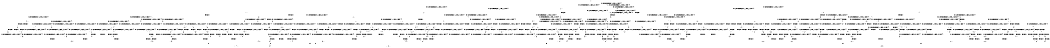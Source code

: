 digraph BCG {
size = "7, 10.5";
center = TRUE;
node [shape = circle];
0 [peripheries = 2];
0 -> 1 [label = "EX !0 !ATOMIC_EXCH_BRANCH (1, +1, TRUE, +0, 2, TRUE) !{0}"];
0 -> 2 [label = "EX !2 !ATOMIC_EXCH_BRANCH (1, +0, TRUE, +0, 1, TRUE) !{0}"];
0 -> 3 [label = "EX !1 !ATOMIC_EXCH_BRANCH (1, +0, FALSE, +0, 3, TRUE) !{0}"];
0 -> 4 [label = "EX !0 !ATOMIC_EXCH_BRANCH (1, +1, TRUE, +0, 2, TRUE) !{0}"];
1 -> 5 [label = "EX !2 !ATOMIC_EXCH_BRANCH (1, +0, TRUE, +0, 1, FALSE) !{0}"];
1 -> 6 [label = "EX !1 !ATOMIC_EXCH_BRANCH (1, +0, FALSE, +0, 3, FALSE) !{0}"];
1 -> 7 [label = "TERMINATE !0"];
2 -> 2 [label = "EX !2 !ATOMIC_EXCH_BRANCH (1, +0, TRUE, +0, 1, TRUE) !{0}"];
2 -> 8 [label = "EX !0 !ATOMIC_EXCH_BRANCH (1, +1, TRUE, +0, 2, TRUE) !{0}"];
2 -> 9 [label = "EX !1 !ATOMIC_EXCH_BRANCH (1, +0, FALSE, +0, 3, TRUE) !{0}"];
2 -> 10 [label = "EX !0 !ATOMIC_EXCH_BRANCH (1, +1, TRUE, +0, 2, TRUE) !{0}"];
3 -> 11 [label = "EX !0 !ATOMIC_EXCH_BRANCH (1, +1, TRUE, +0, 2, TRUE) !{0}"];
3 -> 12 [label = "EX !2 !ATOMIC_EXCH_BRANCH (1, +0, TRUE, +0, 1, TRUE) !{0}"];
3 -> 13 [label = "TERMINATE !1"];
3 -> 14 [label = "EX !0 !ATOMIC_EXCH_BRANCH (1, +1, TRUE, +0, 2, TRUE) !{0}"];
4 -> 15 [label = "EX !2 !ATOMIC_EXCH_BRANCH (1, +0, TRUE, +0, 1, FALSE) !{0}"];
4 -> 16 [label = "EX !1 !ATOMIC_EXCH_BRANCH (1, +0, FALSE, +0, 3, FALSE) !{0}"];
4 -> 17 [label = "TERMINATE !0"];
5 -> 18 [label = "EX !1 !ATOMIC_EXCH_BRANCH (1, +0, FALSE, +0, 3, TRUE) !{0}"];
5 -> 19 [label = "TERMINATE !0"];
5 -> 20 [label = "TERMINATE !2"];
6 -> 21 [label = "EX !1 !ATOMIC_EXCH_BRANCH (1, +1, TRUE, +0, 3, FALSE) !{0}"];
6 -> 22 [label = "EX !2 !ATOMIC_EXCH_BRANCH (1, +0, TRUE, +0, 1, FALSE) !{0}"];
6 -> 23 [label = "TERMINATE !0"];
7 -> 24 [label = "EX !1 !ATOMIC_EXCH_BRANCH (1, +0, FALSE, +0, 3, FALSE) !{1}"];
7 -> 25 [label = "EX !2 !ATOMIC_EXCH_BRANCH (1, +0, TRUE, +0, 1, FALSE) !{1}"];
7 -> 26 [label = "EX !1 !ATOMIC_EXCH_BRANCH (1, +0, FALSE, +0, 3, FALSE) !{1}"];
8 -> 5 [label = "EX !2 !ATOMIC_EXCH_BRANCH (1, +0, TRUE, +0, 1, FALSE) !{0}"];
8 -> 27 [label = "EX !1 !ATOMIC_EXCH_BRANCH (1, +0, FALSE, +0, 3, FALSE) !{0}"];
8 -> 28 [label = "TERMINATE !0"];
9 -> 12 [label = "EX !2 !ATOMIC_EXCH_BRANCH (1, +0, TRUE, +0, 1, TRUE) !{0}"];
9 -> 29 [label = "EX !0 !ATOMIC_EXCH_BRANCH (1, +1, TRUE, +0, 2, TRUE) !{0}"];
9 -> 30 [label = "TERMINATE !1"];
9 -> 31 [label = "EX !0 !ATOMIC_EXCH_BRANCH (1, +1, TRUE, +0, 2, TRUE) !{0}"];
10 -> 15 [label = "EX !2 !ATOMIC_EXCH_BRANCH (1, +0, TRUE, +0, 1, FALSE) !{0}"];
10 -> 32 [label = "EX !1 !ATOMIC_EXCH_BRANCH (1, +0, FALSE, +0, 3, FALSE) !{0}"];
10 -> 33 [label = "TERMINATE !0"];
11 -> 34 [label = "EX !2 !ATOMIC_EXCH_BRANCH (1, +0, TRUE, +0, 1, FALSE) !{0}"];
11 -> 35 [label = "TERMINATE !0"];
11 -> 36 [label = "TERMINATE !1"];
12 -> 12 [label = "EX !2 !ATOMIC_EXCH_BRANCH (1, +0, TRUE, +0, 1, TRUE) !{0}"];
12 -> 29 [label = "EX !0 !ATOMIC_EXCH_BRANCH (1, +1, TRUE, +0, 2, TRUE) !{0}"];
12 -> 30 [label = "TERMINATE !1"];
12 -> 31 [label = "EX !0 !ATOMIC_EXCH_BRANCH (1, +1, TRUE, +0, 2, TRUE) !{0}"];
13 -> 37 [label = "EX !0 !ATOMIC_EXCH_BRANCH (1, +1, TRUE, +0, 2, TRUE) !{0}"];
13 -> 38 [label = "EX !2 !ATOMIC_EXCH_BRANCH (1, +0, TRUE, +0, 1, TRUE) !{0}"];
13 -> 39 [label = "EX !0 !ATOMIC_EXCH_BRANCH (1, +1, TRUE, +0, 2, TRUE) !{0}"];
14 -> 40 [label = "EX !2 !ATOMIC_EXCH_BRANCH (1, +0, TRUE, +0, 1, FALSE) !{0}"];
14 -> 41 [label = "TERMINATE !0"];
14 -> 42 [label = "TERMINATE !1"];
15 -> 43 [label = "EX !1 !ATOMIC_EXCH_BRANCH (1, +0, FALSE, +0, 3, TRUE) !{0}"];
15 -> 44 [label = "TERMINATE !0"];
15 -> 45 [label = "TERMINATE !2"];
16 -> 46 [label = "EX !1 !ATOMIC_EXCH_BRANCH (1, +1, TRUE, +0, 3, FALSE) !{0}"];
16 -> 47 [label = "EX !2 !ATOMIC_EXCH_BRANCH (1, +0, TRUE, +0, 1, FALSE) !{0}"];
16 -> 48 [label = "TERMINATE !0"];
17 -> 49 [label = "EX !1 !ATOMIC_EXCH_BRANCH (1, +0, FALSE, +0, 3, FALSE) !{1}"];
17 -> 50 [label = "EX !2 !ATOMIC_EXCH_BRANCH (1, +0, TRUE, +0, 1, FALSE) !{1}"];
18 -> 51 [label = "TERMINATE !0"];
18 -> 52 [label = "TERMINATE !2"];
18 -> 53 [label = "TERMINATE !1"];
19 -> 54 [label = "EX !1 !ATOMIC_EXCH_BRANCH (1, +0, FALSE, +0, 3, TRUE) !{1}"];
19 -> 55 [label = "TERMINATE !2"];
19 -> 56 [label = "EX !1 !ATOMIC_EXCH_BRANCH (1, +0, FALSE, +0, 3, TRUE) !{1}"];
20 -> 57 [label = "EX !1 !ATOMIC_EXCH_BRANCH (1, +0, FALSE, +0, 3, TRUE) !{0}"];
20 -> 58 [label = "TERMINATE !0"];
21 -> 34 [label = "EX !2 !ATOMIC_EXCH_BRANCH (1, +0, TRUE, +0, 1, FALSE) !{0}"];
21 -> 35 [label = "TERMINATE !0"];
21 -> 36 [label = "TERMINATE !1"];
22 -> 59 [label = "EX !1 !ATOMIC_EXCH_BRANCH (1, +1, TRUE, +0, 3, TRUE) !{0}"];
22 -> 60 [label = "TERMINATE !0"];
22 -> 61 [label = "TERMINATE !2"];
23 -> 62 [label = "EX !1 !ATOMIC_EXCH_BRANCH (1, +1, TRUE, +0, 3, FALSE) !{1}"];
23 -> 63 [label = "EX !2 !ATOMIC_EXCH_BRANCH (1, +0, TRUE, +0, 1, FALSE) !{1}"];
23 -> 64 [label = "EX !1 !ATOMIC_EXCH_BRANCH (1, +1, TRUE, +0, 3, FALSE) !{1}"];
24 -> 62 [label = "EX !1 !ATOMIC_EXCH_BRANCH (1, +1, TRUE, +0, 3, FALSE) !{1}"];
24 -> 63 [label = "EX !2 !ATOMIC_EXCH_BRANCH (1, +0, TRUE, +0, 1, FALSE) !{1}"];
24 -> 64 [label = "EX !1 !ATOMIC_EXCH_BRANCH (1, +1, TRUE, +0, 3, FALSE) !{1}"];
25 -> 54 [label = "EX !1 !ATOMIC_EXCH_BRANCH (1, +0, FALSE, +0, 3, TRUE) !{1}"];
25 -> 55 [label = "TERMINATE !2"];
25 -> 56 [label = "EX !1 !ATOMIC_EXCH_BRANCH (1, +0, FALSE, +0, 3, TRUE) !{1}"];
26 -> 65 [label = "EX !2 !ATOMIC_EXCH_BRANCH (1, +0, TRUE, +0, 1, FALSE) !{1}"];
26 -> 64 [label = "EX !1 !ATOMIC_EXCH_BRANCH (1, +1, TRUE, +0, 3, FALSE) !{1}"];
27 -> 66 [label = "EX !1 !ATOMIC_EXCH_BRANCH (1, +1, TRUE, +0, 3, FALSE) !{0}"];
27 -> 22 [label = "EX !2 !ATOMIC_EXCH_BRANCH (1, +0, TRUE, +0, 1, FALSE) !{0}"];
27 -> 67 [label = "TERMINATE !0"];
28 -> 25 [label = "EX !2 !ATOMIC_EXCH_BRANCH (1, +0, TRUE, +0, 1, FALSE) !{1}"];
28 -> 68 [label = "EX !1 !ATOMIC_EXCH_BRANCH (1, +0, FALSE, +0, 3, FALSE) !{1}"];
28 -> 69 [label = "EX !1 !ATOMIC_EXCH_BRANCH (1, +0, FALSE, +0, 3, FALSE) !{1}"];
29 -> 34 [label = "EX !2 !ATOMIC_EXCH_BRANCH (1, +0, TRUE, +0, 1, FALSE) !{0}"];
29 -> 70 [label = "TERMINATE !0"];
29 -> 71 [label = "TERMINATE !1"];
30 -> 38 [label = "EX !2 !ATOMIC_EXCH_BRANCH (1, +0, TRUE, +0, 1, TRUE) !{0}"];
30 -> 72 [label = "EX !0 !ATOMIC_EXCH_BRANCH (1, +1, TRUE, +0, 2, TRUE) !{0}"];
30 -> 73 [label = "EX !0 !ATOMIC_EXCH_BRANCH (1, +1, TRUE, +0, 2, TRUE) !{0}"];
31 -> 40 [label = "EX !2 !ATOMIC_EXCH_BRANCH (1, +0, TRUE, +0, 1, FALSE) !{0}"];
31 -> 74 [label = "TERMINATE !0"];
31 -> 75 [label = "TERMINATE !1"];
32 -> 76 [label = "EX !1 !ATOMIC_EXCH_BRANCH (1, +1, TRUE, +0, 3, FALSE) !{0}"];
32 -> 47 [label = "EX !2 !ATOMIC_EXCH_BRANCH (1, +0, TRUE, +0, 1, FALSE) !{0}"];
32 -> 77 [label = "TERMINATE !0"];
33 -> 50 [label = "EX !2 !ATOMIC_EXCH_BRANCH (1, +0, TRUE, +0, 1, FALSE) !{1}"];
33 -> 78 [label = "EX !1 !ATOMIC_EXCH_BRANCH (1, +0, FALSE, +0, 3, FALSE) !{1}"];
34 -> 51 [label = "TERMINATE !0"];
34 -> 52 [label = "TERMINATE !2"];
34 -> 53 [label = "TERMINATE !1"];
35 -> 79 [label = "EX !2 !ATOMIC_EXCH_BRANCH (1, +0, TRUE, +0, 1, FALSE) !{1}"];
35 -> 80 [label = "TERMINATE !1"];
36 -> 81 [label = "EX !2 !ATOMIC_EXCH_BRANCH (1, +0, TRUE, +0, 1, FALSE) !{0}"];
36 -> 82 [label = "TERMINATE !0"];
37 -> 81 [label = "EX !2 !ATOMIC_EXCH_BRANCH (1, +0, TRUE, +0, 1, FALSE) !{0}"];
37 -> 82 [label = "TERMINATE !0"];
38 -> 38 [label = "EX !2 !ATOMIC_EXCH_BRANCH (1, +0, TRUE, +0, 1, TRUE) !{0}"];
38 -> 72 [label = "EX !0 !ATOMIC_EXCH_BRANCH (1, +1, TRUE, +0, 2, TRUE) !{0}"];
38 -> 73 [label = "EX !0 !ATOMIC_EXCH_BRANCH (1, +1, TRUE, +0, 2, TRUE) !{0}"];
39 -> 83 [label = "EX !2 !ATOMIC_EXCH_BRANCH (1, +0, TRUE, +0, 1, FALSE) !{0}"];
39 -> 84 [label = "TERMINATE !0"];
40 -> 85 [label = "TERMINATE !0"];
40 -> 86 [label = "TERMINATE !2"];
40 -> 87 [label = "TERMINATE !1"];
41 -> 88 [label = "EX !2 !ATOMIC_EXCH_BRANCH (1, +0, TRUE, +0, 1, FALSE) !{1}"];
41 -> 89 [label = "TERMINATE !1"];
42 -> 83 [label = "EX !2 !ATOMIC_EXCH_BRANCH (1, +0, TRUE, +0, 1, FALSE) !{0}"];
42 -> 84 [label = "TERMINATE !0"];
43 -> 85 [label = "TERMINATE !0"];
43 -> 86 [label = "TERMINATE !2"];
43 -> 87 [label = "TERMINATE !1"];
44 -> 90 [label = "EX !1 !ATOMIC_EXCH_BRANCH (1, +0, FALSE, +0, 3, TRUE) !{1}"];
44 -> 91 [label = "TERMINATE !2"];
45 -> 92 [label = "EX !1 !ATOMIC_EXCH_BRANCH (1, +0, FALSE, +0, 3, TRUE) !{0}"];
45 -> 93 [label = "TERMINATE !0"];
46 -> 40 [label = "EX !2 !ATOMIC_EXCH_BRANCH (1, +0, TRUE, +0, 1, FALSE) !{0}"];
46 -> 41 [label = "TERMINATE !0"];
46 -> 42 [label = "TERMINATE !1"];
47 -> 94 [label = "EX !1 !ATOMIC_EXCH_BRANCH (1, +1, TRUE, +0, 3, TRUE) !{0}"];
47 -> 95 [label = "TERMINATE !0"];
47 -> 96 [label = "TERMINATE !2"];
48 -> 97 [label = "EX !1 !ATOMIC_EXCH_BRANCH (1, +1, TRUE, +0, 3, FALSE) !{1}"];
48 -> 98 [label = "EX !2 !ATOMIC_EXCH_BRANCH (1, +0, TRUE, +0, 1, FALSE) !{1}"];
49 -> 97 [label = "EX !1 !ATOMIC_EXCH_BRANCH (1, +1, TRUE, +0, 3, FALSE) !{1}"];
49 -> 98 [label = "EX !2 !ATOMIC_EXCH_BRANCH (1, +0, TRUE, +0, 1, FALSE) !{1}"];
50 -> 90 [label = "EX !1 !ATOMIC_EXCH_BRANCH (1, +0, FALSE, +0, 3, TRUE) !{1}"];
50 -> 91 [label = "TERMINATE !2"];
51 -> 99 [label = "TERMINATE !2"];
51 -> 100 [label = "TERMINATE !1"];
52 -> 101 [label = "TERMINATE !0"];
52 -> 102 [label = "TERMINATE !1"];
53 -> 103 [label = "TERMINATE !0"];
53 -> 104 [label = "TERMINATE !2"];
54 -> 99 [label = "TERMINATE !2"];
54 -> 100 [label = "TERMINATE !1"];
55 -> 105 [label = "EX !1 !ATOMIC_EXCH_BRANCH (1, +0, FALSE, +0, 3, TRUE) !{1}"];
55 -> 106 [label = "EX !1 !ATOMIC_EXCH_BRANCH (1, +0, FALSE, +0, 3, TRUE) !{1}"];
56 -> 107 [label = "TERMINATE !2"];
56 -> 108 [label = "TERMINATE !1"];
57 -> 101 [label = "TERMINATE !0"];
57 -> 102 [label = "TERMINATE !1"];
58 -> 105 [label = "EX !1 !ATOMIC_EXCH_BRANCH (1, +0, FALSE, +0, 3, TRUE) !{1}"];
58 -> 106 [label = "EX !1 !ATOMIC_EXCH_BRANCH (1, +0, FALSE, +0, 3, TRUE) !{1}"];
59 -> 109 [label = "TERMINATE !0"];
59 -> 110 [label = "TERMINATE !2"];
59 -> 111 [label = "TERMINATE !1"];
60 -> 112 [label = "EX !1 !ATOMIC_EXCH_BRANCH (1, +1, TRUE, +0, 3, TRUE) !{1}"];
60 -> 113 [label = "TERMINATE !2"];
60 -> 114 [label = "EX !1 !ATOMIC_EXCH_BRANCH (1, +1, TRUE, +0, 3, TRUE) !{1}"];
61 -> 115 [label = "EX !1 !ATOMIC_EXCH_BRANCH (1, +1, TRUE, +0, 3, TRUE) !{0}"];
61 -> 116 [label = "TERMINATE !0"];
62 -> 79 [label = "EX !2 !ATOMIC_EXCH_BRANCH (1, +0, TRUE, +0, 1, FALSE) !{1}"];
62 -> 80 [label = "TERMINATE !1"];
63 -> 112 [label = "EX !1 !ATOMIC_EXCH_BRANCH (1, +1, TRUE, +0, 3, TRUE) !{1}"];
63 -> 113 [label = "TERMINATE !2"];
63 -> 114 [label = "EX !1 !ATOMIC_EXCH_BRANCH (1, +1, TRUE, +0, 3, TRUE) !{1}"];
64 -> 117 [label = "EX !2 !ATOMIC_EXCH_BRANCH (1, +0, TRUE, +0, 1, FALSE) !{1}"];
64 -> 118 [label = "TERMINATE !1"];
65 -> 119 [label = "TERMINATE !2"];
65 -> 114 [label = "EX !1 !ATOMIC_EXCH_BRANCH (1, +1, TRUE, +0, 3, TRUE) !{1}"];
66 -> 34 [label = "EX !2 !ATOMIC_EXCH_BRANCH (1, +0, TRUE, +0, 1, FALSE) !{0}"];
66 -> 70 [label = "TERMINATE !0"];
66 -> 71 [label = "TERMINATE !1"];
67 -> 120 [label = "EX !1 !ATOMIC_EXCH_BRANCH (1, +1, TRUE, +0, 3, FALSE) !{1}"];
67 -> 63 [label = "EX !2 !ATOMIC_EXCH_BRANCH (1, +0, TRUE, +0, 1, FALSE) !{1}"];
67 -> 121 [label = "EX !1 !ATOMIC_EXCH_BRANCH (1, +1, TRUE, +0, 3, FALSE) !{1}"];
68 -> 120 [label = "EX !1 !ATOMIC_EXCH_BRANCH (1, +1, TRUE, +0, 3, FALSE) !{1}"];
68 -> 63 [label = "EX !2 !ATOMIC_EXCH_BRANCH (1, +0, TRUE, +0, 1, FALSE) !{1}"];
68 -> 121 [label = "EX !1 !ATOMIC_EXCH_BRANCH (1, +1, TRUE, +0, 3, FALSE) !{1}"];
69 -> 65 [label = "EX !2 !ATOMIC_EXCH_BRANCH (1, +0, TRUE, +0, 1, FALSE) !{1}"];
69 -> 121 [label = "EX !1 !ATOMIC_EXCH_BRANCH (1, +1, TRUE, +0, 3, FALSE) !{1}"];
70 -> 79 [label = "EX !2 !ATOMIC_EXCH_BRANCH (1, +0, TRUE, +0, 1, FALSE) !{1}"];
70 -> 122 [label = "TERMINATE !1"];
71 -> 81 [label = "EX !2 !ATOMIC_EXCH_BRANCH (1, +0, TRUE, +0, 1, FALSE) !{0}"];
71 -> 123 [label = "TERMINATE !0"];
72 -> 81 [label = "EX !2 !ATOMIC_EXCH_BRANCH (1, +0, TRUE, +0, 1, FALSE) !{0}"];
72 -> 123 [label = "TERMINATE !0"];
73 -> 83 [label = "EX !2 !ATOMIC_EXCH_BRANCH (1, +0, TRUE, +0, 1, FALSE) !{0}"];
73 -> 124 [label = "TERMINATE !0"];
74 -> 88 [label = "EX !2 !ATOMIC_EXCH_BRANCH (1, +0, TRUE, +0, 1, FALSE) !{1}"];
74 -> 125 [label = "TERMINATE !1"];
75 -> 83 [label = "EX !2 !ATOMIC_EXCH_BRANCH (1, +0, TRUE, +0, 1, FALSE) !{0}"];
75 -> 124 [label = "TERMINATE !0"];
76 -> 40 [label = "EX !2 !ATOMIC_EXCH_BRANCH (1, +0, TRUE, +0, 1, FALSE) !{0}"];
76 -> 74 [label = "TERMINATE !0"];
76 -> 75 [label = "TERMINATE !1"];
77 -> 126 [label = "EX !1 !ATOMIC_EXCH_BRANCH (1, +1, TRUE, +0, 3, FALSE) !{1}"];
77 -> 98 [label = "EX !2 !ATOMIC_EXCH_BRANCH (1, +0, TRUE, +0, 1, FALSE) !{1}"];
78 -> 126 [label = "EX !1 !ATOMIC_EXCH_BRANCH (1, +1, TRUE, +0, 3, FALSE) !{1}"];
78 -> 98 [label = "EX !2 !ATOMIC_EXCH_BRANCH (1, +0, TRUE, +0, 1, FALSE) !{1}"];
79 -> 99 [label = "TERMINATE !2"];
79 -> 100 [label = "TERMINATE !1"];
80 -> 127 [label = "EX !2 !ATOMIC_EXCH_BRANCH (1, +0, TRUE, +0, 1, FALSE) !{2}"];
80 -> 128 [label = "EX !2 !ATOMIC_EXCH_BRANCH (1, +0, TRUE, +0, 1, FALSE) !{2}"];
81 -> 103 [label = "TERMINATE !0"];
81 -> 104 [label = "TERMINATE !2"];
82 -> 129 [label = "EX !2 !ATOMIC_EXCH_BRANCH (1, +0, TRUE, +0, 1, FALSE) !{1}"];
83 -> 130 [label = "TERMINATE !0"];
83 -> 131 [label = "TERMINATE !2"];
84 -> 132 [label = "EX !2 !ATOMIC_EXCH_BRANCH (1, +0, TRUE, +0, 1, FALSE) !{1}"];
85 -> 133 [label = "TERMINATE !2"];
85 -> 134 [label = "TERMINATE !1"];
86 -> 135 [label = "TERMINATE !0"];
86 -> 136 [label = "TERMINATE !1"];
87 -> 130 [label = "TERMINATE !0"];
87 -> 131 [label = "TERMINATE !2"];
88 -> 133 [label = "TERMINATE !2"];
88 -> 134 [label = "TERMINATE !1"];
89 -> 137 [label = "EX !2 !ATOMIC_EXCH_BRANCH (1, +0, TRUE, +0, 1, FALSE) !{2}"];
90 -> 133 [label = "TERMINATE !2"];
90 -> 134 [label = "TERMINATE !1"];
91 -> 138 [label = "EX !1 !ATOMIC_EXCH_BRANCH (1, +0, FALSE, +0, 3, TRUE) !{1}"];
92 -> 135 [label = "TERMINATE !0"];
92 -> 136 [label = "TERMINATE !1"];
93 -> 138 [label = "EX !1 !ATOMIC_EXCH_BRANCH (1, +0, FALSE, +0, 3, TRUE) !{1}"];
94 -> 139 [label = "TERMINATE !0"];
94 -> 140 [label = "TERMINATE !2"];
94 -> 141 [label = "TERMINATE !1"];
95 -> 142 [label = "EX !1 !ATOMIC_EXCH_BRANCH (1, +1, TRUE, +0, 3, TRUE) !{1}"];
95 -> 143 [label = "TERMINATE !2"];
96 -> 144 [label = "EX !1 !ATOMIC_EXCH_BRANCH (1, +1, TRUE, +0, 3, TRUE) !{0}"];
96 -> 145 [label = "TERMINATE !0"];
97 -> 88 [label = "EX !2 !ATOMIC_EXCH_BRANCH (1, +0, TRUE, +0, 1, FALSE) !{1}"];
97 -> 89 [label = "TERMINATE !1"];
98 -> 142 [label = "EX !1 !ATOMIC_EXCH_BRANCH (1, +1, TRUE, +0, 3, TRUE) !{1}"];
98 -> 143 [label = "TERMINATE !2"];
99 -> 146 [label = "TERMINATE !1"];
100 -> 147 [label = "TERMINATE !2"];
101 -> 146 [label = "TERMINATE !1"];
102 -> 148 [label = "TERMINATE !0"];
103 -> 149 [label = "TERMINATE !2"];
104 -> 148 [label = "TERMINATE !0"];
105 -> 146 [label = "TERMINATE !1"];
106 -> 150 [label = "TERMINATE !1"];
107 -> 150 [label = "TERMINATE !1"];
108 -> 151 [label = "TERMINATE !2"];
109 -> 152 [label = "TERMINATE !2"];
109 -> 153 [label = "TERMINATE !1"];
110 -> 154 [label = "TERMINATE !0"];
110 -> 155 [label = "TERMINATE !1"];
111 -> 156 [label = "TERMINATE !0"];
111 -> 157 [label = "TERMINATE !2"];
112 -> 152 [label = "TERMINATE !2"];
112 -> 153 [label = "TERMINATE !1"];
113 -> 158 [label = "EX !1 !ATOMIC_EXCH_BRANCH (1, +1, TRUE, +0, 3, TRUE) !{1}"];
113 -> 159 [label = "EX !1 !ATOMIC_EXCH_BRANCH (1, +1, TRUE, +0, 3, TRUE) !{1}"];
114 -> 160 [label = "TERMINATE !2"];
114 -> 161 [label = "TERMINATE !1"];
115 -> 154 [label = "TERMINATE !0"];
115 -> 155 [label = "TERMINATE !1"];
116 -> 158 [label = "EX !1 !ATOMIC_EXCH_BRANCH (1, +1, TRUE, +0, 3, TRUE) !{1}"];
116 -> 159 [label = "EX !1 !ATOMIC_EXCH_BRANCH (1, +1, TRUE, +0, 3, TRUE) !{1}"];
117 -> 107 [label = "TERMINATE !2"];
117 -> 108 [label = "TERMINATE !1"];
118 -> 162 [label = "EX !2 !ATOMIC_EXCH_BRANCH (1, +0, TRUE, +0, 1, FALSE) !{2}"];
119 -> 159 [label = "EX !1 !ATOMIC_EXCH_BRANCH (1, +1, TRUE, +0, 3, TRUE) !{1}"];
120 -> 79 [label = "EX !2 !ATOMIC_EXCH_BRANCH (1, +0, TRUE, +0, 1, FALSE) !{1}"];
120 -> 122 [label = "TERMINATE !1"];
121 -> 117 [label = "EX !2 !ATOMIC_EXCH_BRANCH (1, +0, TRUE, +0, 1, FALSE) !{1}"];
121 -> 163 [label = "TERMINATE !1"];
122 -> 127 [label = "EX !2 !ATOMIC_EXCH_BRANCH (1, +0, TRUE, +0, 1, FALSE) !{2}"];
122 -> 128 [label = "EX !2 !ATOMIC_EXCH_BRANCH (1, +0, TRUE, +0, 1, FALSE) !{2}"];
123 -> 129 [label = "EX !2 !ATOMIC_EXCH_BRANCH (1, +0, TRUE, +0, 1, FALSE) !{1}"];
124 -> 132 [label = "EX !2 !ATOMIC_EXCH_BRANCH (1, +0, TRUE, +0, 1, FALSE) !{1}"];
125 -> 137 [label = "EX !2 !ATOMIC_EXCH_BRANCH (1, +0, TRUE, +0, 1, FALSE) !{2}"];
126 -> 88 [label = "EX !2 !ATOMIC_EXCH_BRANCH (1, +0, TRUE, +0, 1, FALSE) !{1}"];
126 -> 125 [label = "TERMINATE !1"];
127 -> 147 [label = "TERMINATE !2"];
128 -> 164 [label = "TERMINATE !2"];
129 -> 149 [label = "TERMINATE !2"];
130 -> 165 [label = "TERMINATE !2"];
131 -> 166 [label = "TERMINATE !0"];
132 -> 165 [label = "TERMINATE !2"];
133 -> 167 [label = "TERMINATE !1"];
134 -> 168 [label = "TERMINATE !2"];
135 -> 167 [label = "TERMINATE !1"];
136 -> 166 [label = "TERMINATE !0"];
137 -> 168 [label = "TERMINATE !2"];
138 -> 167 [label = "TERMINATE !1"];
139 -> 169 [label = "TERMINATE !2"];
139 -> 170 [label = "TERMINATE !1"];
140 -> 171 [label = "TERMINATE !0"];
140 -> 172 [label = "TERMINATE !1"];
141 -> 173 [label = "TERMINATE !0"];
141 -> 174 [label = "TERMINATE !2"];
142 -> 169 [label = "TERMINATE !2"];
142 -> 170 [label = "TERMINATE !1"];
143 -> 175 [label = "EX !1 !ATOMIC_EXCH_BRANCH (1, +1, TRUE, +0, 3, TRUE) !{1}"];
144 -> 171 [label = "TERMINATE !0"];
144 -> 172 [label = "TERMINATE !1"];
145 -> 175 [label = "EX !1 !ATOMIC_EXCH_BRANCH (1, +1, TRUE, +0, 3, TRUE) !{1}"];
147 -> 176 [label = "exit"];
151 -> 177 [label = "exit"];
152 -> 178 [label = "TERMINATE !1"];
153 -> 179 [label = "TERMINATE !2"];
154 -> 178 [label = "TERMINATE !1"];
155 -> 180 [label = "TERMINATE !0"];
156 -> 181 [label = "TERMINATE !2"];
157 -> 180 [label = "TERMINATE !0"];
158 -> 178 [label = "TERMINATE !1"];
159 -> 182 [label = "TERMINATE !1"];
160 -> 182 [label = "TERMINATE !1"];
161 -> 183 [label = "TERMINATE !2"];
162 -> 151 [label = "TERMINATE !2"];
163 -> 162 [label = "EX !2 !ATOMIC_EXCH_BRANCH (1, +0, TRUE, +0, 1, FALSE) !{2}"];
164 -> 184 [label = "exit"];
168 -> 185 [label = "exit"];
169 -> 186 [label = "TERMINATE !1"];
170 -> 187 [label = "TERMINATE !2"];
171 -> 186 [label = "TERMINATE !1"];
172 -> 188 [label = "TERMINATE !0"];
173 -> 189 [label = "TERMINATE !2"];
174 -> 188 [label = "TERMINATE !0"];
175 -> 186 [label = "TERMINATE !1"];
179 -> 176 [label = "exit"];
183 -> 177 [label = "exit"];
187 -> 185 [label = "exit"];
}
